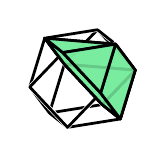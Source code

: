% polymake for julian
% Sun Jul  8 17:40:28 2018
% unnamed

\begin{tikzpicture}[x  = {(0.9cm,-0.076cm)},
                    y  = {(-0.06cm,0.95cm)},
                    z  = {(-0.44cm,-0.29cm)},
                    scale = 0.5,
                    color = {lightgray}]


  % DEF POINTS
  \coordinate (v0_unnamed__1) at (1, 1, 0);
  \coordinate (v1_unnamed__1) at (1, 0, 1);
  \coordinate (v2_unnamed__1) at (0, 1, 1);
  \coordinate (v3_unnamed__1) at (1, 0, -1);
  \coordinate (v4_unnamed__1) at (0, 1, -1);
  \coordinate (v5_unnamed__1) at (1, -1, 0);
  \coordinate (v6_unnamed__1) at (0, -1, 1);
  \coordinate (v7_unnamed__1) at (-1, 1, 0);
  \coordinate (v8_unnamed__1) at (-1, 0, 1);
  \coordinate (v9_unnamed__1) at (0, -1, -1);
  \coordinate (v10_unnamed__1) at (-1, 0, -1);
  \coordinate (v11_unnamed__1) at (-1, -1, 0);


  % EDGES STYLE
  \definecolor{edgecolor_unnamed__1}{rgb}{ 0,0,0 }
  \tikzstyle{facestyle_unnamed__1} = [fill=none, fill opacity=0.85, preaction={draw=white, line cap=round, line width=1.5 pt}, draw=edgecolor_unnamed__1, line width=1 pt, line cap=round, line join=round]


  % FACES and EDGES and POINTS in the right order
  \draw[facestyle_unnamed__1] (v4_unnamed__1) -- (v0_unnamed__1) -- (v3_unnamed__1) -- (v4_unnamed__1) -- cycle;
  \draw[facestyle_unnamed__1] (v6_unnamed__1) -- (v11_unnamed__1) -- (v9_unnamed__1) -- (v5_unnamed__1) -- (v6_unnamed__1) -- cycle;
  \draw[facestyle_unnamed__1] (v5_unnamed__1) -- (v9_unnamed__1) -- (v3_unnamed__1) -- (v5_unnamed__1) -- cycle;
  \draw[facestyle_unnamed__1] (v10_unnamed__1) -- (v11_unnamed__1) -- (v8_unnamed__1) -- (v7_unnamed__1) -- (v10_unnamed__1) -- cycle;
  \draw[facestyle_unnamed__1] (v10_unnamed__1) -- (v7_unnamed__1) -- (v4_unnamed__1) -- (v10_unnamed__1) -- cycle;
  \draw[facestyle_unnamed__1] (v9_unnamed__1) -- (v11_unnamed__1) -- (v10_unnamed__1) -- (v9_unnamed__1) -- cycle;
  \draw[facestyle_unnamed__1] (v10_unnamed__1) -- (v4_unnamed__1) -- (v3_unnamed__1) -- (v9_unnamed__1) -- (v10_unnamed__1) -- cycle;


  %POINTS


  %FACETS
  \draw[facestyle_unnamed__1] (v8_unnamed__1) -- (v11_unnamed__1) -- (v6_unnamed__1) -- (v8_unnamed__1) -- cycle;


  %POINTS


  %FACETS
  \draw[facestyle_unnamed__1] (v7_unnamed__1) -- (v2_unnamed__1) -- (v0_unnamed__1) -- (v4_unnamed__1) -- (v7_unnamed__1) -- cycle;


  %POINTS


  %FACETS
  \draw[facestyle_unnamed__1] (v7_unnamed__1) -- (v8_unnamed__1) -- (v2_unnamed__1) -- (v7_unnamed__1) -- cycle;


  %POINTS


  %FACETS
  \draw[facestyle_unnamed__1] (v5_unnamed__1) -- (v3_unnamed__1) -- (v0_unnamed__1) -- (v1_unnamed__1) -- (v5_unnamed__1) -- cycle;


  %POINTS


  %FACETS
  \draw[facestyle_unnamed__1] (v6_unnamed__1) -- (v5_unnamed__1) -- (v1_unnamed__1) -- (v6_unnamed__1) -- cycle;


  %POINTS


  %FACETS
  \draw[facestyle_unnamed__1] (v2_unnamed__1) -- (v1_unnamed__1) -- (v0_unnamed__1) -- (v2_unnamed__1) -- cycle;


  %POINTS


  %FACETS
  \draw[facestyle_unnamed__1] (v8_unnamed__1) -- (v6_unnamed__1) -- (v1_unnamed__1) -- (v2_unnamed__1) -- (v8_unnamed__1) -- cycle;


  %POINTS


  %FACETS

  % DEF POINTS
  \coordinate (v0_unnamed__2) at (1, 1, 0);
  \coordinate (v1_unnamed__2) at (1, 0, 1);
  \coordinate (v2_unnamed__2) at (0, 1, 1);
  \coordinate (v3_unnamed__2) at (1, 0, -1);
  \coordinate (v4_unnamed__2) at (1, -1, 0);
  \coordinate (v5_unnamed__2) at (-1, 1, 0);
  \coordinate (v6_unnamed__2) at (0, -1, -1);
  \coordinate (v7_unnamed__2) at (-1, 0, -1);


  % EDGES STYLE
  \definecolor{edgecolor_unnamed__2}{rgb}{ 0,0,0 }

  % FACES STYLE
  \definecolor{facetcolor_unnamed__2}{rgb}{ 0.467,0.925,0.62 }

  \tikzstyle{facestyle_unnamed__2} = [fill=facetcolor_unnamed__2, fill opacity=0.85, draw=edgecolor_unnamed__2, line width=1 pt, line cap=round, line join=round]


  % FACES and EDGES and POINTS in the right order
  \draw[facestyle_unnamed__2] (v4_unnamed__2) -- (v6_unnamed__2) -- (v3_unnamed__2) -- (v4_unnamed__2) -- cycle;
  \draw[facestyle_unnamed__2] (v3_unnamed__2) -- (v7_unnamed__2) -- (v5_unnamed__2) -- (v0_unnamed__2) -- (v3_unnamed__2) -- cycle;
  \draw[facestyle_unnamed__2] (v6_unnamed__2) -- (v7_unnamed__2) -- (v3_unnamed__2) -- (v6_unnamed__2) -- cycle;
  \draw[facestyle_unnamed__2] (v5_unnamed__2) -- (v7_unnamed__2) -- (v6_unnamed__2) -- (v4_unnamed__2) -- (v1_unnamed__2) -- (v2_unnamed__2) -- (v5_unnamed__2) -- cycle;


  %POINTS


  %FACETS
  \draw[facestyle_unnamed__2] (v0_unnamed__2) -- (v5_unnamed__2) -- (v2_unnamed__2) -- (v0_unnamed__2) -- cycle;


  %POINTS


  %FACETS
  \draw[facestyle_unnamed__2] (v3_unnamed__2) -- (v0_unnamed__2) -- (v1_unnamed__2) -- (v4_unnamed__2) -- (v3_unnamed__2) -- cycle;


  %POINTS


  %FACETS
  \draw[facestyle_unnamed__2] (v2_unnamed__2) -- (v1_unnamed__2) -- (v0_unnamed__2) -- (v2_unnamed__2) -- cycle;


  %POINTS


  %FACETS

\end{tikzpicture}
